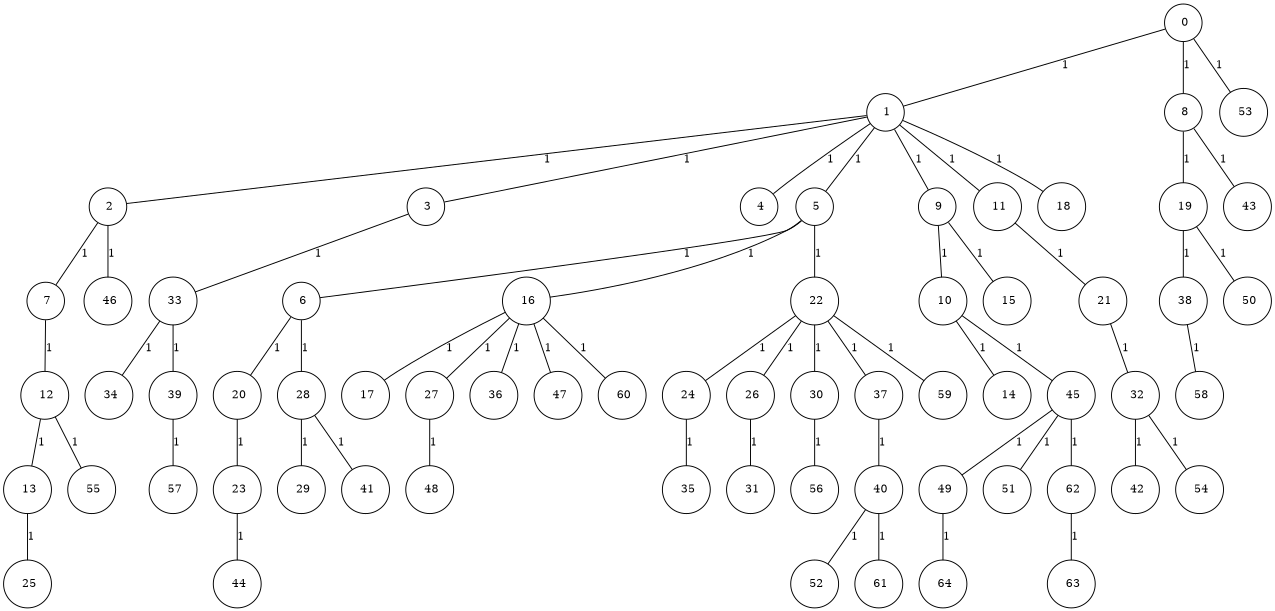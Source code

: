 graph G {
size="8.5,11;"
ratio = "expand;"
fixedsize="true;"
overlap="scale;"
node[shape=circle,width=.12,hight=.12,fontsize=12]
edge[fontsize=12]

0[label=" 0" color=black, pos="0.015351024,0.094546237!"];
1[label=" 1" color=black, pos="2.0885683,1.8978436!"];
2[label=" 2" color=black, pos="1.734114,1.9340192!"];
3[label=" 3" color=black, pos="0.67688982,0.30313387!"];
4[label=" 4" color=black, pos="2.3581665,2.0625848!"];
5[label=" 5" color=black, pos="2.4744487,0.99936929!"];
6[label=" 6" color=black, pos="2.2547082,2.9308846!"];
7[label=" 7" color=black, pos="0.27325214,1.2033256!"];
8[label=" 8" color=black, pos="2.3427694,0.1485497!"];
9[label=" 9" color=black, pos="0.13883032,0.1259051!"];
10[label=" 10" color=black, pos="2.3348268,1.4725681!"];
11[label=" 11" color=black, pos="1.4943833,0.7138605!"];
12[label=" 12" color=black, pos="2.7390797,2.7296057!"];
13[label=" 13" color=black, pos="1.544927,0.0861899!"];
14[label=" 14" color=black, pos="2.2942706,0.54263074!"];
15[label=" 15" color=black, pos="0.2015994,0.85612594!"];
16[label=" 16" color=black, pos="2.0438281,0.97570653!"];
17[label=" 17" color=black, pos="1.0510689,0.0556027!"];
18[label=" 18" color=black, pos="0.16153593,2.3976123!"];
19[label=" 19" color=black, pos="1.3038729,1.5084691!"];
20[label=" 20" color=black, pos="1.8879181,0.25648103!"];
21[label=" 21" color=black, pos="1.9670498,1.2324803!"];
22[label=" 22" color=black, pos="0.3597454,0.8288432!"];
23[label=" 23" color=black, pos="0.52106735,2.1057136!"];
24[label=" 24" color=black, pos="0.68964478,1.7475538!"];
25[label=" 25" color=black, pos="0.18303179,1.1266094!"];
26[label=" 26" color=black, pos="2.3313274,0.00048699603!"];
27[label=" 27" color=black, pos="1.6356944,2.6781528!"];
28[label=" 28" color=black, pos="1.747031,2.9564576!"];
29[label=" 29" color=black, pos="2.2773048,2.9754012!"];
30[label=" 30" color=black, pos="2.964049,2.198395!"];
31[label=" 31" color=black, pos="2.4892135,1.0500117!"];
32[label=" 32" color=black, pos="1.3855287,0.91957195!"];
33[label=" 33" color=black, pos="0.60072212,0.91312825!"];
34[label=" 34" color=black, pos="2.5704029,1.5672497!"];
35[label=" 35" color=black, pos="0.42257138,1.7297098!"];
36[label=" 36" color=black, pos="0.18003639,0.88368309!"];
37[label=" 37" color=black, pos="1.8751053,0.094391327!"];
38[label=" 38" color=black, pos="1.6633286,2.3242705!"];
39[label=" 39" color=black, pos="2.5968949,2.3314004!"];
40[label=" 40" color=black, pos="1.1718479,0.55098417!"];
41[label=" 41" color=black, pos="2.2971536,1.7046195!"];
42[label=" 42" color=black, pos="0.37772767,0.073653851!"];
43[label=" 43" color=black, pos="0.51727178,0.96990139!"];
44[label=" 44" color=black, pos="2.489531,2.1546493!"];
45[label=" 45" color=black, pos="2.7126687,0.20379053!"];
46[label=" 46" color=black, pos="1.541827,1.5285394!"];
47[label=" 47" color=black, pos="0.90234337,0.1211455!"];
48[label=" 48" color=black, pos="1.1109121,0.84676122!"];
49[label=" 49" color=black, pos="0.13624209,0.27562233!"];
50[label=" 50" color=black, pos="2.8232499,2.3142688!"];
51[label=" 51" color=black, pos="0.15263981,2.0378299!"];
52[label=" 52" color=black, pos="2.1377547,1.0068071!"];
53[label=" 53" color=black, pos="0.44151989,1.2264208!"];
54[label=" 54" color=black, pos="1.7386587,1.1220687!"];
55[label=" 55" color=black, pos="1.6149,1.7151933!"];
56[label=" 56" color=black, pos="0.91534387,1.1338779!"];
57[label=" 57" color=black, pos="2.1133352,0.56555572!"];
58[label=" 58" color=black, pos="2.7587764,2.2771069!"];
59[label=" 59" color=black, pos="1.1639947,0.55358705!"];
60[label=" 60" color=black, pos="2.507416,1.1521728!"];
61[label=" 61" color=black, pos="1.7709918,2.9322828!"];
62[label=" 62" color=black, pos="1.1335538,0.15065257!"];
63[label=" 63" color=black, pos="0.29756569,2.474266!"];
64[label=" 64" color=black, pos="2.4278004,0.26449552!"];
0--1[label="1"]
0--8[label="1"]
0--53[label="1"]
1--2[label="1"]
1--3[label="1"]
1--4[label="1"]
1--5[label="1"]
1--9[label="1"]
1--11[label="1"]
1--18[label="1"]
2--7[label="1"]
2--46[label="1"]
3--33[label="1"]
5--6[label="1"]
5--16[label="1"]
5--22[label="1"]
6--20[label="1"]
6--28[label="1"]
7--12[label="1"]
8--19[label="1"]
8--43[label="1"]
9--10[label="1"]
9--15[label="1"]
10--14[label="1"]
10--45[label="1"]
11--21[label="1"]
12--13[label="1"]
12--55[label="1"]
13--25[label="1"]
16--17[label="1"]
16--27[label="1"]
16--36[label="1"]
16--47[label="1"]
16--60[label="1"]
19--38[label="1"]
19--50[label="1"]
20--23[label="1"]
21--32[label="1"]
22--24[label="1"]
22--26[label="1"]
22--30[label="1"]
22--37[label="1"]
22--59[label="1"]
23--44[label="1"]
24--35[label="1"]
26--31[label="1"]
27--48[label="1"]
28--29[label="1"]
28--41[label="1"]
30--56[label="1"]
32--42[label="1"]
32--54[label="1"]
33--34[label="1"]
33--39[label="1"]
37--40[label="1"]
38--58[label="1"]
39--57[label="1"]
40--52[label="1"]
40--61[label="1"]
45--49[label="1"]
45--51[label="1"]
45--62[label="1"]
49--64[label="1"]
62--63[label="1"]

}
